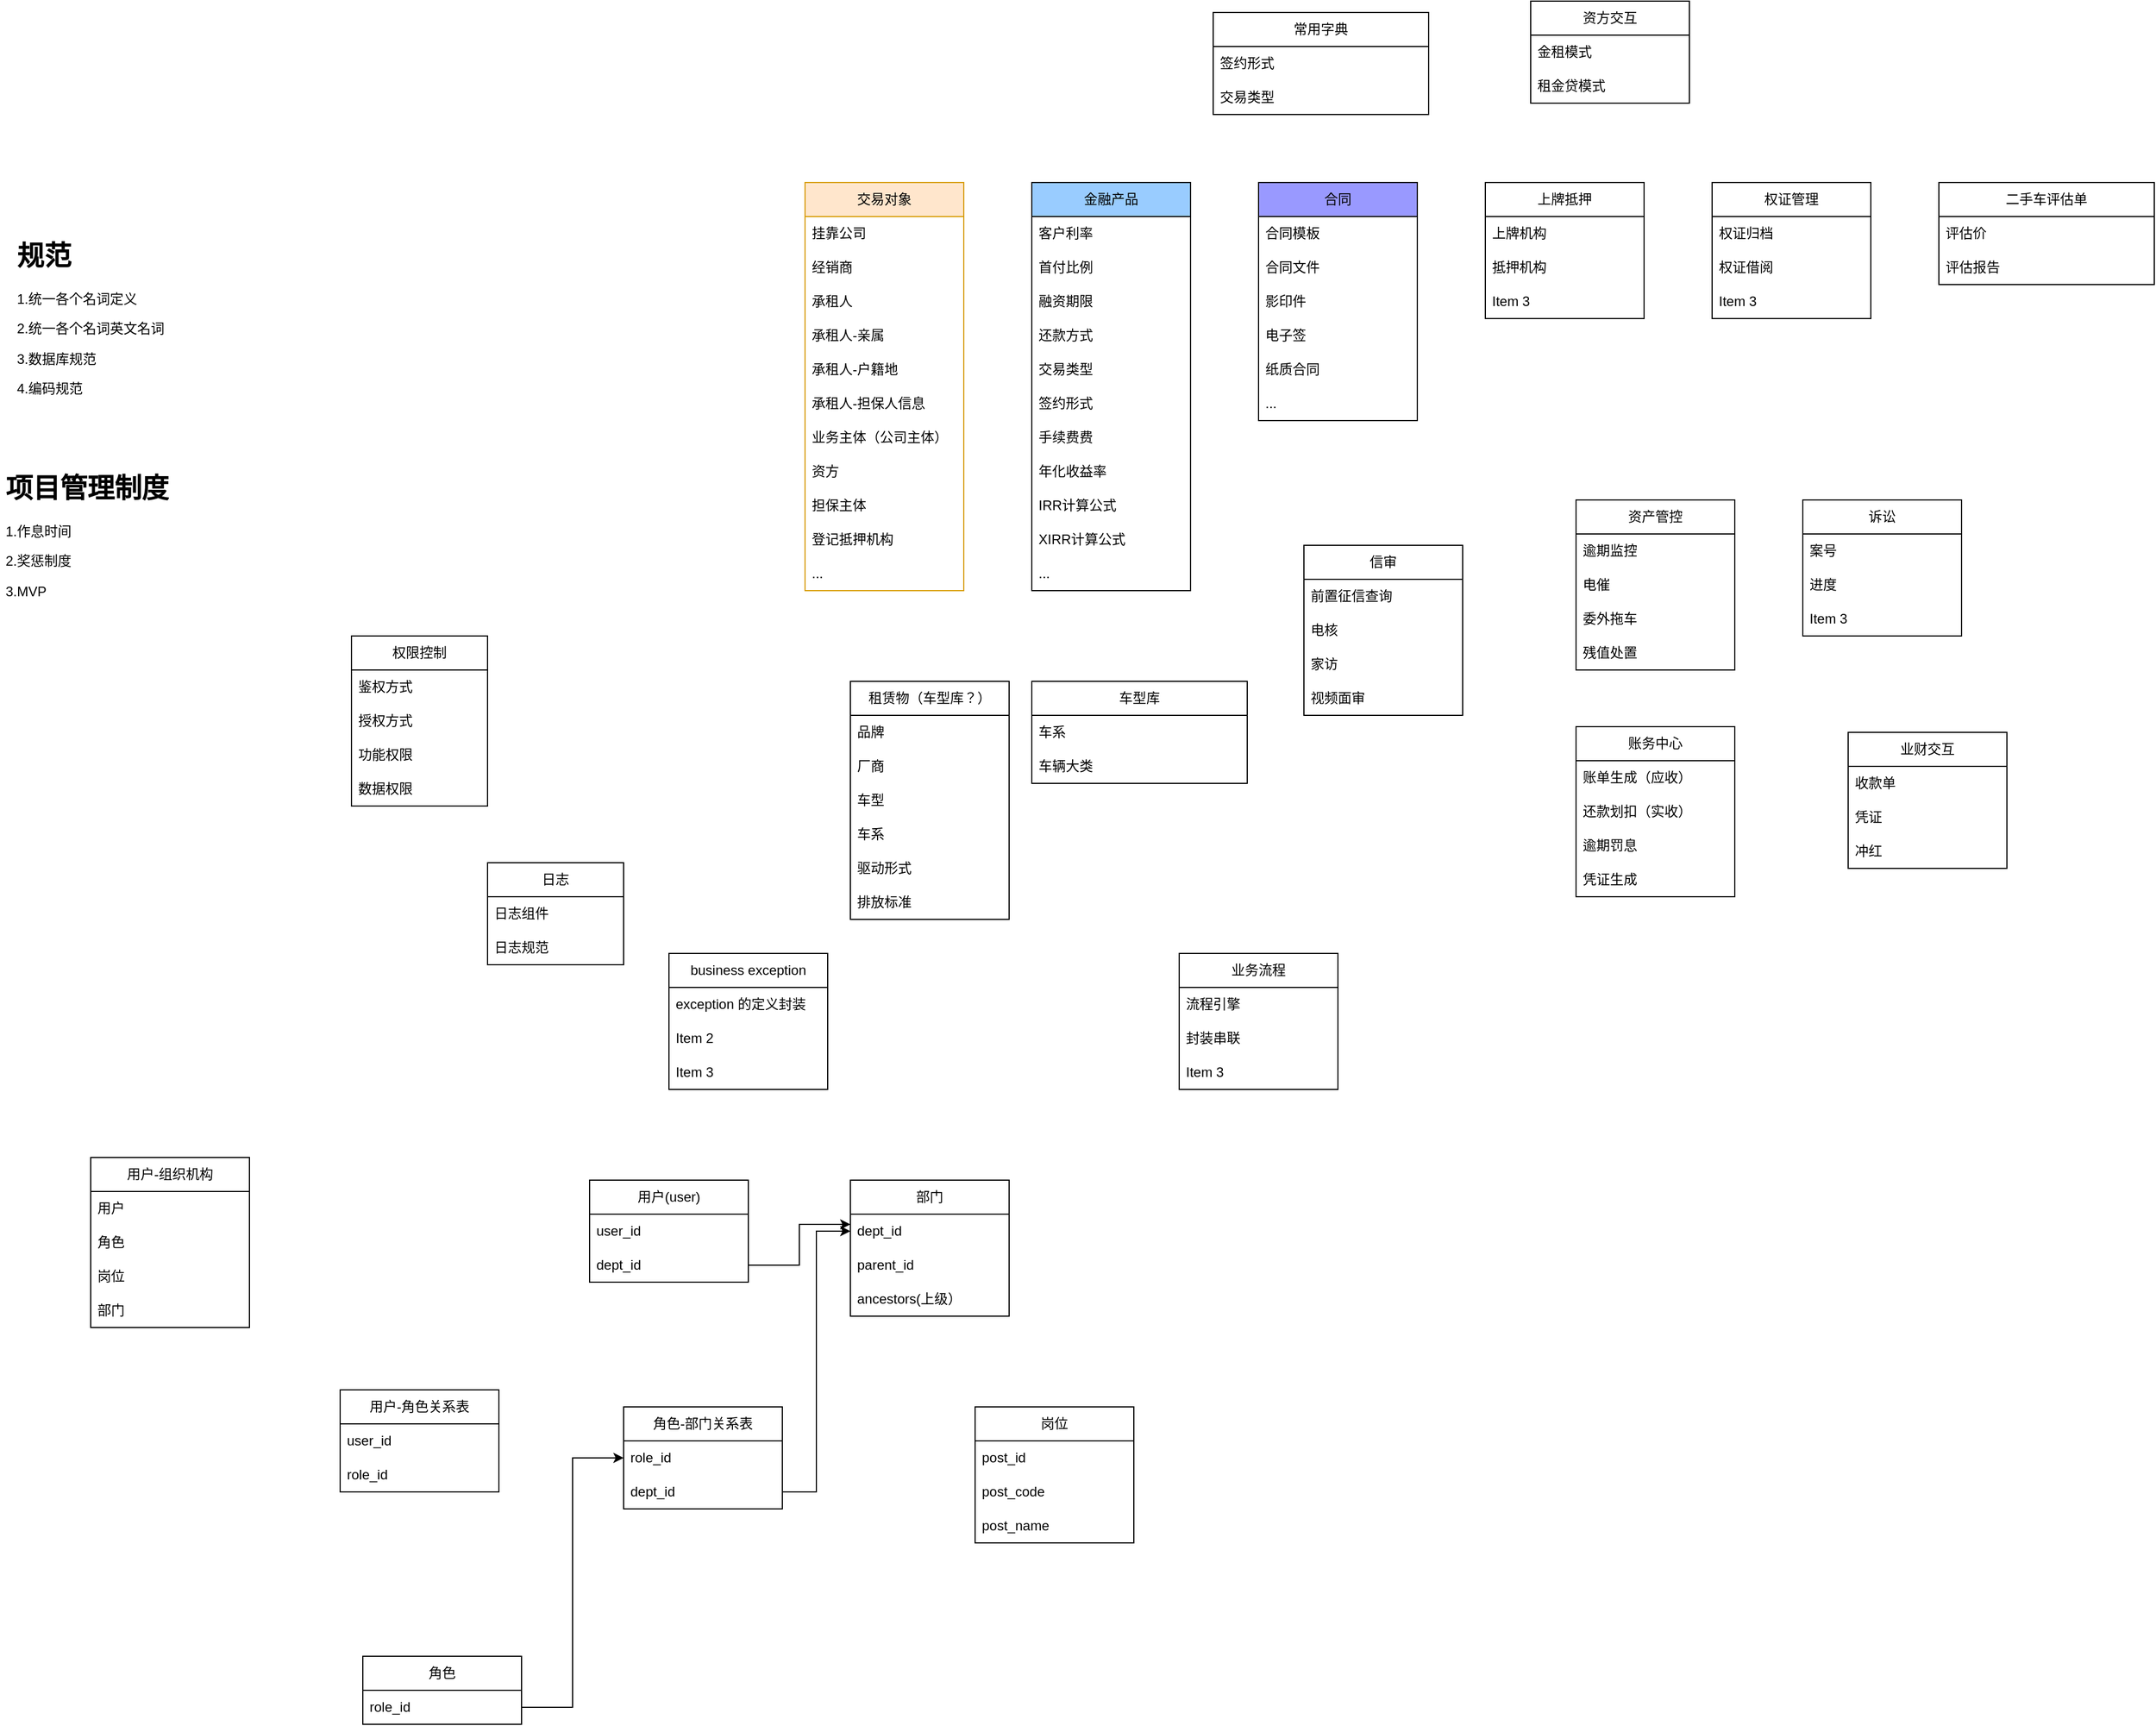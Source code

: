 <mxfile version="21.6.6" type="github">
  <diagram id="3228e29e-7158-1315-38df-8450db1d8a1d" name="Page-1">
    <mxGraphModel dx="2603" dy="1585" grid="1" gridSize="10" guides="1" tooltips="1" connect="1" arrows="1" fold="1" page="1" pageScale="1" pageWidth="1169" pageHeight="827" background="none" math="0" shadow="0">
      <root>
        <mxCell id="0" />
        <mxCell id="1" parent="0" />
        <mxCell id="rkT4ibaJvbluA6L1WyDa-21652" value="交易对象" style="swimlane;fontStyle=0;childLayout=stackLayout;horizontal=1;startSize=30;horizontalStack=0;resizeParent=1;resizeParentMax=0;resizeLast=0;collapsible=1;marginBottom=0;whiteSpace=wrap;html=1;fillColor=#ffe6cc;strokeColor=#d79b00;" parent="1" vertex="1">
          <mxGeometry x="-120" width="140" height="360" as="geometry">
            <mxRectangle x="80" y="80" width="90" height="30" as="alternateBounds" />
          </mxGeometry>
        </mxCell>
        <mxCell id="rkT4ibaJvbluA6L1WyDa-21653" value="挂靠公司" style="text;strokeColor=none;fillColor=none;align=left;verticalAlign=middle;spacingLeft=4;spacingRight=4;overflow=hidden;points=[[0,0.5],[1,0.5]];portConstraint=eastwest;rotatable=0;whiteSpace=wrap;html=1;" parent="rkT4ibaJvbluA6L1WyDa-21652" vertex="1">
          <mxGeometry y="30" width="140" height="30" as="geometry" />
        </mxCell>
        <mxCell id="rkT4ibaJvbluA6L1WyDa-21654" value="经销商" style="text;strokeColor=none;fillColor=none;align=left;verticalAlign=middle;spacingLeft=4;spacingRight=4;overflow=hidden;points=[[0,0.5],[1,0.5]];portConstraint=eastwest;rotatable=0;whiteSpace=wrap;html=1;" parent="rkT4ibaJvbluA6L1WyDa-21652" vertex="1">
          <mxGeometry y="60" width="140" height="30" as="geometry" />
        </mxCell>
        <mxCell id="rkT4ibaJvbluA6L1WyDa-21655" value="承租人" style="text;strokeColor=none;fillColor=none;align=left;verticalAlign=middle;spacingLeft=4;spacingRight=4;overflow=hidden;points=[[0,0.5],[1,0.5]];portConstraint=eastwest;rotatable=0;whiteSpace=wrap;html=1;" parent="rkT4ibaJvbluA6L1WyDa-21652" vertex="1">
          <mxGeometry y="90" width="140" height="30" as="geometry" />
        </mxCell>
        <mxCell id="9q65G7ytic46v4068rqf-20" value="承租人-亲属" style="text;strokeColor=none;fillColor=none;align=left;verticalAlign=middle;spacingLeft=4;spacingRight=4;overflow=hidden;points=[[0,0.5],[1,0.5]];portConstraint=eastwest;rotatable=0;whiteSpace=wrap;html=1;" parent="rkT4ibaJvbluA6L1WyDa-21652" vertex="1">
          <mxGeometry y="120" width="140" height="30" as="geometry" />
        </mxCell>
        <mxCell id="9q65G7ytic46v4068rqf-21" value="承租人-户籍地" style="text;strokeColor=none;fillColor=none;align=left;verticalAlign=middle;spacingLeft=4;spacingRight=4;overflow=hidden;points=[[0,0.5],[1,0.5]];portConstraint=eastwest;rotatable=0;whiteSpace=wrap;html=1;" parent="rkT4ibaJvbluA6L1WyDa-21652" vertex="1">
          <mxGeometry y="150" width="140" height="30" as="geometry" />
        </mxCell>
        <mxCell id="rkT4ibaJvbluA6L1WyDa-21657" value="承租人-担保人信息" style="text;strokeColor=none;fillColor=none;align=left;verticalAlign=middle;spacingLeft=4;spacingRight=4;overflow=hidden;points=[[0,0.5],[1,0.5]];portConstraint=eastwest;rotatable=0;whiteSpace=wrap;html=1;" parent="rkT4ibaJvbluA6L1WyDa-21652" vertex="1">
          <mxGeometry y="180" width="140" height="30" as="geometry" />
        </mxCell>
        <mxCell id="rkT4ibaJvbluA6L1WyDa-21675" value="业务主体（公司主体）" style="text;strokeColor=none;fillColor=none;align=left;verticalAlign=middle;spacingLeft=4;spacingRight=4;overflow=hidden;points=[[0,0.5],[1,0.5]];portConstraint=eastwest;rotatable=0;whiteSpace=wrap;html=1;" parent="rkT4ibaJvbluA6L1WyDa-21652" vertex="1">
          <mxGeometry y="210" width="140" height="30" as="geometry" />
        </mxCell>
        <mxCell id="rkT4ibaJvbluA6L1WyDa-21676" value="资方" style="text;strokeColor=none;fillColor=none;align=left;verticalAlign=middle;spacingLeft=4;spacingRight=4;overflow=hidden;points=[[0,0.5],[1,0.5]];portConstraint=eastwest;rotatable=0;whiteSpace=wrap;html=1;" parent="rkT4ibaJvbluA6L1WyDa-21652" vertex="1">
          <mxGeometry y="240" width="140" height="30" as="geometry" />
        </mxCell>
        <mxCell id="9q65G7ytic46v4068rqf-1" value="担保主体" style="text;strokeColor=none;fillColor=none;align=left;verticalAlign=middle;spacingLeft=4;spacingRight=4;overflow=hidden;points=[[0,0.5],[1,0.5]];portConstraint=eastwest;rotatable=0;whiteSpace=wrap;html=1;" parent="rkT4ibaJvbluA6L1WyDa-21652" vertex="1">
          <mxGeometry y="270" width="140" height="30" as="geometry" />
        </mxCell>
        <mxCell id="C4LimAP00YIfYsaQcj5k-19" value="登记抵押机构" style="text;strokeColor=none;fillColor=none;align=left;verticalAlign=middle;spacingLeft=4;spacingRight=4;overflow=hidden;points=[[0,0.5],[1,0.5]];portConstraint=eastwest;rotatable=0;whiteSpace=wrap;html=1;" parent="rkT4ibaJvbluA6L1WyDa-21652" vertex="1">
          <mxGeometry y="300" width="140" height="30" as="geometry" />
        </mxCell>
        <mxCell id="9q65G7ytic46v4068rqf-2" value="..." style="text;strokeColor=none;fillColor=none;align=left;verticalAlign=middle;spacingLeft=4;spacingRight=4;overflow=hidden;points=[[0,0.5],[1,0.5]];portConstraint=eastwest;rotatable=0;whiteSpace=wrap;html=1;" parent="rkT4ibaJvbluA6L1WyDa-21652" vertex="1">
          <mxGeometry y="330" width="140" height="30" as="geometry" />
        </mxCell>
        <mxCell id="rkT4ibaJvbluA6L1WyDa-21678" value="业务流程" style="swimlane;fontStyle=0;childLayout=stackLayout;horizontal=1;startSize=30;horizontalStack=0;resizeParent=1;resizeParentMax=0;resizeLast=0;collapsible=1;marginBottom=0;whiteSpace=wrap;html=1;" parent="1" vertex="1">
          <mxGeometry x="210" y="680" width="140" height="120" as="geometry" />
        </mxCell>
        <mxCell id="rkT4ibaJvbluA6L1WyDa-21679" value="流程引擎" style="text;strokeColor=none;fillColor=none;align=left;verticalAlign=middle;spacingLeft=4;spacingRight=4;overflow=hidden;points=[[0,0.5],[1,0.5]];portConstraint=eastwest;rotatable=0;whiteSpace=wrap;html=1;" parent="rkT4ibaJvbluA6L1WyDa-21678" vertex="1">
          <mxGeometry y="30" width="140" height="30" as="geometry" />
        </mxCell>
        <mxCell id="rkT4ibaJvbluA6L1WyDa-21680" value="封装串联" style="text;strokeColor=none;fillColor=none;align=left;verticalAlign=middle;spacingLeft=4;spacingRight=4;overflow=hidden;points=[[0,0.5],[1,0.5]];portConstraint=eastwest;rotatable=0;whiteSpace=wrap;html=1;" parent="rkT4ibaJvbluA6L1WyDa-21678" vertex="1">
          <mxGeometry y="60" width="140" height="30" as="geometry" />
        </mxCell>
        <mxCell id="rkT4ibaJvbluA6L1WyDa-21681" value="Item 3" style="text;strokeColor=none;fillColor=none;align=left;verticalAlign=middle;spacingLeft=4;spacingRight=4;overflow=hidden;points=[[0,0.5],[1,0.5]];portConstraint=eastwest;rotatable=0;whiteSpace=wrap;html=1;" parent="rkT4ibaJvbluA6L1WyDa-21678" vertex="1">
          <mxGeometry y="90" width="140" height="30" as="geometry" />
        </mxCell>
        <mxCell id="rkT4ibaJvbluA6L1WyDa-21682" value="账务中心" style="swimlane;fontStyle=0;childLayout=stackLayout;horizontal=1;startSize=30;horizontalStack=0;resizeParent=1;resizeParentMax=0;resizeLast=0;collapsible=1;marginBottom=0;whiteSpace=wrap;html=1;" parent="1" vertex="1">
          <mxGeometry x="560" y="480" width="140" height="150" as="geometry">
            <mxRectangle x="515" y="280" width="90" height="30" as="alternateBounds" />
          </mxGeometry>
        </mxCell>
        <mxCell id="rkT4ibaJvbluA6L1WyDa-21683" value="账单生成（应收）" style="text;strokeColor=none;fillColor=none;align=left;verticalAlign=middle;spacingLeft=4;spacingRight=4;overflow=hidden;points=[[0,0.5],[1,0.5]];portConstraint=eastwest;rotatable=0;whiteSpace=wrap;html=1;" parent="rkT4ibaJvbluA6L1WyDa-21682" vertex="1">
          <mxGeometry y="30" width="140" height="30" as="geometry" />
        </mxCell>
        <mxCell id="rkT4ibaJvbluA6L1WyDa-21684" value="还款划扣（实收）" style="text;strokeColor=none;fillColor=none;align=left;verticalAlign=middle;spacingLeft=4;spacingRight=4;overflow=hidden;points=[[0,0.5],[1,0.5]];portConstraint=eastwest;rotatable=0;whiteSpace=wrap;html=1;" parent="rkT4ibaJvbluA6L1WyDa-21682" vertex="1">
          <mxGeometry y="60" width="140" height="30" as="geometry" />
        </mxCell>
        <mxCell id="rkT4ibaJvbluA6L1WyDa-21685" value="逾期罚息" style="text;strokeColor=none;fillColor=none;align=left;verticalAlign=middle;spacingLeft=4;spacingRight=4;overflow=hidden;points=[[0,0.5],[1,0.5]];portConstraint=eastwest;rotatable=0;whiteSpace=wrap;html=1;" parent="rkT4ibaJvbluA6L1WyDa-21682" vertex="1">
          <mxGeometry y="90" width="140" height="30" as="geometry" />
        </mxCell>
        <mxCell id="rkT4ibaJvbluA6L1WyDa-21686" value="凭证生成" style="text;strokeColor=none;fillColor=none;align=left;verticalAlign=middle;spacingLeft=4;spacingRight=4;overflow=hidden;points=[[0,0.5],[1,0.5]];portConstraint=eastwest;rotatable=0;whiteSpace=wrap;html=1;" parent="rkT4ibaJvbluA6L1WyDa-21682" vertex="1">
          <mxGeometry y="120" width="140" height="30" as="geometry" />
        </mxCell>
        <mxCell id="rkT4ibaJvbluA6L1WyDa-21687" value="资产管控" style="swimlane;fontStyle=0;childLayout=stackLayout;horizontal=1;startSize=30;horizontalStack=0;resizeParent=1;resizeParentMax=0;resizeLast=0;collapsible=1;marginBottom=0;whiteSpace=wrap;html=1;" parent="1" vertex="1">
          <mxGeometry x="560" y="280" width="140" height="150" as="geometry" />
        </mxCell>
        <mxCell id="XZCAtSbBVg5t47LlT6O4-10" value="逾期监控" style="text;strokeColor=none;fillColor=none;align=left;verticalAlign=middle;spacingLeft=4;spacingRight=4;overflow=hidden;points=[[0,0.5],[1,0.5]];portConstraint=eastwest;rotatable=0;whiteSpace=wrap;html=1;" vertex="1" parent="rkT4ibaJvbluA6L1WyDa-21687">
          <mxGeometry y="30" width="140" height="30" as="geometry" />
        </mxCell>
        <mxCell id="rkT4ibaJvbluA6L1WyDa-21688" value="电催" style="text;strokeColor=none;fillColor=none;align=left;verticalAlign=middle;spacingLeft=4;spacingRight=4;overflow=hidden;points=[[0,0.5],[1,0.5]];portConstraint=eastwest;rotatable=0;whiteSpace=wrap;html=1;" parent="rkT4ibaJvbluA6L1WyDa-21687" vertex="1">
          <mxGeometry y="60" width="140" height="30" as="geometry" />
        </mxCell>
        <mxCell id="rkT4ibaJvbluA6L1WyDa-21689" value="委外拖车" style="text;strokeColor=none;fillColor=none;align=left;verticalAlign=middle;spacingLeft=4;spacingRight=4;overflow=hidden;points=[[0,0.5],[1,0.5]];portConstraint=eastwest;rotatable=0;whiteSpace=wrap;html=1;" parent="rkT4ibaJvbluA6L1WyDa-21687" vertex="1">
          <mxGeometry y="90" width="140" height="30" as="geometry" />
        </mxCell>
        <mxCell id="rkT4ibaJvbluA6L1WyDa-21690" value="残值处置" style="text;strokeColor=none;fillColor=none;align=left;verticalAlign=middle;spacingLeft=4;spacingRight=4;overflow=hidden;points=[[0,0.5],[1,0.5]];portConstraint=eastwest;rotatable=0;whiteSpace=wrap;html=1;" parent="rkT4ibaJvbluA6L1WyDa-21687" vertex="1">
          <mxGeometry y="120" width="140" height="30" as="geometry" />
        </mxCell>
        <mxCell id="rkT4ibaJvbluA6L1WyDa-21691" value="诉讼" style="swimlane;fontStyle=0;childLayout=stackLayout;horizontal=1;startSize=30;horizontalStack=0;resizeParent=1;resizeParentMax=0;resizeLast=0;collapsible=1;marginBottom=0;whiteSpace=wrap;html=1;" parent="1" vertex="1">
          <mxGeometry x="760" y="280" width="140" height="120" as="geometry" />
        </mxCell>
        <mxCell id="rkT4ibaJvbluA6L1WyDa-21692" value="案号" style="text;strokeColor=none;fillColor=none;align=left;verticalAlign=middle;spacingLeft=4;spacingRight=4;overflow=hidden;points=[[0,0.5],[1,0.5]];portConstraint=eastwest;rotatable=0;whiteSpace=wrap;html=1;" parent="rkT4ibaJvbluA6L1WyDa-21691" vertex="1">
          <mxGeometry y="30" width="140" height="30" as="geometry" />
        </mxCell>
        <mxCell id="rkT4ibaJvbluA6L1WyDa-21693" value="进度" style="text;strokeColor=none;fillColor=none;align=left;verticalAlign=middle;spacingLeft=4;spacingRight=4;overflow=hidden;points=[[0,0.5],[1,0.5]];portConstraint=eastwest;rotatable=0;whiteSpace=wrap;html=1;" parent="rkT4ibaJvbluA6L1WyDa-21691" vertex="1">
          <mxGeometry y="60" width="140" height="30" as="geometry" />
        </mxCell>
        <mxCell id="rkT4ibaJvbluA6L1WyDa-21694" value="Item 3" style="text;strokeColor=none;fillColor=none;align=left;verticalAlign=middle;spacingLeft=4;spacingRight=4;overflow=hidden;points=[[0,0.5],[1,0.5]];portConstraint=eastwest;rotatable=0;whiteSpace=wrap;html=1;" parent="rkT4ibaJvbluA6L1WyDa-21691" vertex="1">
          <mxGeometry y="90" width="140" height="30" as="geometry" />
        </mxCell>
        <mxCell id="9q65G7ytic46v4068rqf-3" value="常用字典" style="swimlane;fontStyle=0;childLayout=stackLayout;horizontal=1;startSize=30;horizontalStack=0;resizeParent=1;resizeParentMax=0;resizeLast=0;collapsible=1;marginBottom=0;whiteSpace=wrap;html=1;" parent="1" vertex="1">
          <mxGeometry x="240" y="-150" width="190" height="90" as="geometry">
            <mxRectangle x="515" y="280" width="90" height="30" as="alternateBounds" />
          </mxGeometry>
        </mxCell>
        <mxCell id="9q65G7ytic46v4068rqf-4" value="签约形式" style="text;strokeColor=none;fillColor=none;align=left;verticalAlign=middle;spacingLeft=4;spacingRight=4;overflow=hidden;points=[[0,0.5],[1,0.5]];portConstraint=eastwest;rotatable=0;whiteSpace=wrap;html=1;" parent="9q65G7ytic46v4068rqf-3" vertex="1">
          <mxGeometry y="30" width="190" height="30" as="geometry" />
        </mxCell>
        <mxCell id="9q65G7ytic46v4068rqf-10" value="交易类型" style="text;strokeColor=none;fillColor=none;align=left;verticalAlign=middle;spacingLeft=4;spacingRight=4;overflow=hidden;points=[[0,0.5],[1,0.5]];portConstraint=eastwest;rotatable=0;whiteSpace=wrap;html=1;" parent="9q65G7ytic46v4068rqf-3" vertex="1">
          <mxGeometry y="60" width="190" height="30" as="geometry" />
        </mxCell>
        <mxCell id="9q65G7ytic46v4068rqf-11" value="二手车评估单" style="swimlane;fontStyle=0;childLayout=stackLayout;horizontal=1;startSize=30;horizontalStack=0;resizeParent=1;resizeParentMax=0;resizeLast=0;collapsible=1;marginBottom=0;whiteSpace=wrap;html=1;" parent="1" vertex="1">
          <mxGeometry x="880" width="190" height="90" as="geometry">
            <mxRectangle x="515" y="280" width="90" height="30" as="alternateBounds" />
          </mxGeometry>
        </mxCell>
        <mxCell id="9q65G7ytic46v4068rqf-12" value="评估价" style="text;strokeColor=none;fillColor=none;align=left;verticalAlign=middle;spacingLeft=4;spacingRight=4;overflow=hidden;points=[[0,0.5],[1,0.5]];portConstraint=eastwest;rotatable=0;whiteSpace=wrap;html=1;" parent="9q65G7ytic46v4068rqf-11" vertex="1">
          <mxGeometry y="30" width="190" height="30" as="geometry" />
        </mxCell>
        <mxCell id="9q65G7ytic46v4068rqf-19" value="评估报告" style="text;strokeColor=none;fillColor=none;align=left;verticalAlign=middle;spacingLeft=4;spacingRight=4;overflow=hidden;points=[[0,0.5],[1,0.5]];portConstraint=eastwest;rotatable=0;whiteSpace=wrap;html=1;" parent="9q65G7ytic46v4068rqf-11" vertex="1">
          <mxGeometry y="60" width="190" height="30" as="geometry" />
        </mxCell>
        <mxCell id="9q65G7ytic46v4068rqf-14" value="车型库" style="swimlane;fontStyle=0;childLayout=stackLayout;horizontal=1;startSize=30;horizontalStack=0;resizeParent=1;resizeParentMax=0;resizeLast=0;collapsible=1;marginBottom=0;whiteSpace=wrap;html=1;" parent="1" vertex="1">
          <mxGeometry x="80" y="440" width="190" height="90" as="geometry">
            <mxRectangle x="515" y="280" width="90" height="30" as="alternateBounds" />
          </mxGeometry>
        </mxCell>
        <mxCell id="9q65G7ytic46v4068rqf-15" value="车系" style="text;strokeColor=none;fillColor=none;align=left;verticalAlign=middle;spacingLeft=4;spacingRight=4;overflow=hidden;points=[[0,0.5],[1,0.5]];portConstraint=eastwest;rotatable=0;whiteSpace=wrap;html=1;" parent="9q65G7ytic46v4068rqf-14" vertex="1">
          <mxGeometry y="30" width="190" height="30" as="geometry" />
        </mxCell>
        <mxCell id="9q65G7ytic46v4068rqf-16" value="车辆大类" style="text;strokeColor=none;fillColor=none;align=left;verticalAlign=middle;spacingLeft=4;spacingRight=4;overflow=hidden;points=[[0,0.5],[1,0.5]];portConstraint=eastwest;rotatable=0;whiteSpace=wrap;html=1;" parent="9q65G7ytic46v4068rqf-14" vertex="1">
          <mxGeometry y="60" width="190" height="30" as="geometry" />
        </mxCell>
        <mxCell id="9q65G7ytic46v4068rqf-33" value="&lt;h1&gt;规范&lt;/h1&gt;&lt;p&gt;1.统一各个名词定义&lt;/p&gt;&lt;p&gt;2.统一各个名词英文名词&lt;/p&gt;&lt;p&gt;3.数据库规范&lt;/p&gt;&lt;p&gt;4.编码规范&lt;/p&gt;" style="text;html=1;strokeColor=none;fillColor=none;spacing=5;spacingTop=-20;whiteSpace=wrap;overflow=hidden;rounded=0;" parent="1" vertex="1">
          <mxGeometry x="-820" y="45" width="180" height="175" as="geometry" />
        </mxCell>
        <mxCell id="C4LimAP00YIfYsaQcj5k-14" value="用户-组织机构" style="swimlane;fontStyle=0;childLayout=stackLayout;horizontal=1;startSize=30;horizontalStack=0;resizeParent=1;resizeParentMax=0;resizeLast=0;collapsible=1;marginBottom=0;whiteSpace=wrap;html=1;" parent="1" vertex="1">
          <mxGeometry x="-750" y="860" width="140" height="150" as="geometry" />
        </mxCell>
        <mxCell id="C4LimAP00YIfYsaQcj5k-17" value="用户" style="text;strokeColor=none;fillColor=none;align=left;verticalAlign=middle;spacingLeft=4;spacingRight=4;overflow=hidden;points=[[0,0.5],[1,0.5]];portConstraint=eastwest;rotatable=0;whiteSpace=wrap;html=1;" parent="C4LimAP00YIfYsaQcj5k-14" vertex="1">
          <mxGeometry y="30" width="140" height="30" as="geometry" />
        </mxCell>
        <mxCell id="C4LimAP00YIfYsaQcj5k-18" value="角色" style="text;strokeColor=none;fillColor=none;align=left;verticalAlign=middle;spacingLeft=4;spacingRight=4;overflow=hidden;points=[[0,0.5],[1,0.5]];portConstraint=eastwest;rotatable=0;whiteSpace=wrap;html=1;" parent="C4LimAP00YIfYsaQcj5k-14" vertex="1">
          <mxGeometry y="60" width="140" height="30" as="geometry" />
        </mxCell>
        <mxCell id="C4LimAP00YIfYsaQcj5k-24" value="岗位" style="text;strokeColor=none;fillColor=none;align=left;verticalAlign=middle;spacingLeft=4;spacingRight=4;overflow=hidden;points=[[0,0.5],[1,0.5]];portConstraint=eastwest;rotatable=0;whiteSpace=wrap;html=1;" parent="C4LimAP00YIfYsaQcj5k-14" vertex="1">
          <mxGeometry y="90" width="140" height="30" as="geometry" />
        </mxCell>
        <mxCell id="C4LimAP00YIfYsaQcj5k-25" value="部门" style="text;strokeColor=none;fillColor=none;align=left;verticalAlign=middle;spacingLeft=4;spacingRight=4;overflow=hidden;points=[[0,0.5],[1,0.5]];portConstraint=eastwest;rotatable=0;whiteSpace=wrap;html=1;" parent="C4LimAP00YIfYsaQcj5k-14" vertex="1">
          <mxGeometry y="120" width="140" height="30" as="geometry" />
        </mxCell>
        <mxCell id="C4LimAP00YIfYsaQcj5k-20" value="权限控制" style="swimlane;fontStyle=0;childLayout=stackLayout;horizontal=1;startSize=30;horizontalStack=0;resizeParent=1;resizeParentMax=0;resizeLast=0;collapsible=1;marginBottom=0;whiteSpace=wrap;html=1;" parent="1" vertex="1">
          <mxGeometry x="-520" y="400" width="120" height="150" as="geometry" />
        </mxCell>
        <mxCell id="C4LimAP00YIfYsaQcj5k-21" value="鉴权方式" style="text;strokeColor=none;fillColor=none;align=left;verticalAlign=middle;spacingLeft=4;spacingRight=4;overflow=hidden;points=[[0,0.5],[1,0.5]];portConstraint=eastwest;rotatable=0;whiteSpace=wrap;html=1;" parent="C4LimAP00YIfYsaQcj5k-20" vertex="1">
          <mxGeometry y="30" width="120" height="30" as="geometry" />
        </mxCell>
        <mxCell id="XXyPecWVQ1rk7x-wfQE0-32" value="授权方式" style="text;strokeColor=none;fillColor=none;align=left;verticalAlign=middle;spacingLeft=4;spacingRight=4;overflow=hidden;points=[[0,0.5],[1,0.5]];portConstraint=eastwest;rotatable=0;whiteSpace=wrap;html=1;" parent="C4LimAP00YIfYsaQcj5k-20" vertex="1">
          <mxGeometry y="60" width="120" height="30" as="geometry" />
        </mxCell>
        <mxCell id="XXyPecWVQ1rk7x-wfQE0-31" value="功能权限" style="text;strokeColor=none;fillColor=none;align=left;verticalAlign=middle;spacingLeft=4;spacingRight=4;overflow=hidden;points=[[0,0.5],[1,0.5]];portConstraint=eastwest;rotatable=0;whiteSpace=wrap;html=1;" parent="C4LimAP00YIfYsaQcj5k-20" vertex="1">
          <mxGeometry y="90" width="120" height="30" as="geometry" />
        </mxCell>
        <mxCell id="C4LimAP00YIfYsaQcj5k-22" value="数据权限" style="text;strokeColor=none;fillColor=none;align=left;verticalAlign=middle;spacingLeft=4;spacingRight=4;overflow=hidden;points=[[0,0.5],[1,0.5]];portConstraint=eastwest;rotatable=0;whiteSpace=wrap;html=1;" parent="C4LimAP00YIfYsaQcj5k-20" vertex="1">
          <mxGeometry y="120" width="120" height="30" as="geometry" />
        </mxCell>
        <mxCell id="C4LimAP00YIfYsaQcj5k-26" value="租赁物（车型库？）" style="swimlane;fontStyle=0;childLayout=stackLayout;horizontal=1;startSize=30;horizontalStack=0;resizeParent=1;resizeParentMax=0;resizeLast=0;collapsible=1;marginBottom=0;whiteSpace=wrap;html=1;" parent="1" vertex="1">
          <mxGeometry x="-80" y="440" width="140" height="210" as="geometry" />
        </mxCell>
        <mxCell id="C4LimAP00YIfYsaQcj5k-27" value="品牌" style="text;strokeColor=none;fillColor=none;align=left;verticalAlign=middle;spacingLeft=4;spacingRight=4;overflow=hidden;points=[[0,0.5],[1,0.5]];portConstraint=eastwest;rotatable=0;whiteSpace=wrap;html=1;" parent="C4LimAP00YIfYsaQcj5k-26" vertex="1">
          <mxGeometry y="30" width="140" height="30" as="geometry" />
        </mxCell>
        <mxCell id="C4LimAP00YIfYsaQcj5k-28" value="厂商" style="text;strokeColor=none;fillColor=none;align=left;verticalAlign=middle;spacingLeft=4;spacingRight=4;overflow=hidden;points=[[0,0.5],[1,0.5]];portConstraint=eastwest;rotatable=0;whiteSpace=wrap;html=1;" parent="C4LimAP00YIfYsaQcj5k-26" vertex="1">
          <mxGeometry y="60" width="140" height="30" as="geometry" />
        </mxCell>
        <mxCell id="C4LimAP00YIfYsaQcj5k-30" value="车型" style="text;strokeColor=none;fillColor=none;align=left;verticalAlign=middle;spacingLeft=4;spacingRight=4;overflow=hidden;points=[[0,0.5],[1,0.5]];portConstraint=eastwest;rotatable=0;whiteSpace=wrap;html=1;" parent="C4LimAP00YIfYsaQcj5k-26" vertex="1">
          <mxGeometry y="90" width="140" height="30" as="geometry" />
        </mxCell>
        <mxCell id="C4LimAP00YIfYsaQcj5k-31" value="车系" style="text;strokeColor=none;fillColor=none;align=left;verticalAlign=middle;spacingLeft=4;spacingRight=4;overflow=hidden;points=[[0,0.5],[1,0.5]];portConstraint=eastwest;rotatable=0;whiteSpace=wrap;html=1;" parent="C4LimAP00YIfYsaQcj5k-26" vertex="1">
          <mxGeometry y="120" width="140" height="30" as="geometry" />
        </mxCell>
        <mxCell id="C4LimAP00YIfYsaQcj5k-32" value="驱动形式" style="text;strokeColor=none;fillColor=none;align=left;verticalAlign=middle;spacingLeft=4;spacingRight=4;overflow=hidden;points=[[0,0.5],[1,0.5]];portConstraint=eastwest;rotatable=0;whiteSpace=wrap;html=1;" parent="C4LimAP00YIfYsaQcj5k-26" vertex="1">
          <mxGeometry y="150" width="140" height="30" as="geometry" />
        </mxCell>
        <mxCell id="C4LimAP00YIfYsaQcj5k-29" value="排放标准" style="text;strokeColor=none;fillColor=none;align=left;verticalAlign=middle;spacingLeft=4;spacingRight=4;overflow=hidden;points=[[0,0.5],[1,0.5]];portConstraint=eastwest;rotatable=0;whiteSpace=wrap;html=1;" parent="C4LimAP00YIfYsaQcj5k-26" vertex="1">
          <mxGeometry y="180" width="140" height="30" as="geometry" />
        </mxCell>
        <mxCell id="XXyPecWVQ1rk7x-wfQE0-1" value="金融产品" style="swimlane;fontStyle=0;childLayout=stackLayout;horizontal=1;startSize=30;horizontalStack=0;resizeParent=1;resizeParentMax=0;resizeLast=0;collapsible=1;marginBottom=0;whiteSpace=wrap;html=1;fillColor=#99CCFF;" parent="1" vertex="1">
          <mxGeometry x="80" width="140" height="360" as="geometry" />
        </mxCell>
        <mxCell id="9q65G7ytic46v4068rqf-26" value="客户利率" style="text;strokeColor=none;fillColor=none;align=left;verticalAlign=middle;spacingLeft=4;spacingRight=4;overflow=hidden;points=[[0,0.5],[1,0.5]];portConstraint=eastwest;rotatable=0;whiteSpace=wrap;html=1;" parent="XXyPecWVQ1rk7x-wfQE0-1" vertex="1">
          <mxGeometry y="30" width="140" height="30" as="geometry" />
        </mxCell>
        <mxCell id="9q65G7ytic46v4068rqf-28" value="首付比例" style="text;strokeColor=none;fillColor=none;align=left;verticalAlign=middle;spacingLeft=4;spacingRight=4;overflow=hidden;points=[[0,0.5],[1,0.5]];portConstraint=eastwest;rotatable=0;whiteSpace=wrap;html=1;" parent="XXyPecWVQ1rk7x-wfQE0-1" vertex="1">
          <mxGeometry y="60" width="140" height="30" as="geometry" />
        </mxCell>
        <mxCell id="9q65G7ytic46v4068rqf-27" value="融资期限" style="text;strokeColor=none;fillColor=none;align=left;verticalAlign=middle;spacingLeft=4;spacingRight=4;overflow=hidden;points=[[0,0.5],[1,0.5]];portConstraint=eastwest;rotatable=0;whiteSpace=wrap;html=1;" parent="XXyPecWVQ1rk7x-wfQE0-1" vertex="1">
          <mxGeometry y="90" width="140" height="30" as="geometry" />
        </mxCell>
        <mxCell id="9q65G7ytic46v4068rqf-25" value="还款方式" style="text;strokeColor=none;fillColor=none;align=left;verticalAlign=middle;spacingLeft=4;spacingRight=4;overflow=hidden;points=[[0,0.5],[1,0.5]];portConstraint=eastwest;rotatable=0;whiteSpace=wrap;html=1;" parent="XXyPecWVQ1rk7x-wfQE0-1" vertex="1">
          <mxGeometry y="120" width="140" height="30" as="geometry" />
        </mxCell>
        <mxCell id="9q65G7ytic46v4068rqf-24" value="交易类型" style="text;strokeColor=none;fillColor=none;align=left;verticalAlign=middle;spacingLeft=4;spacingRight=4;overflow=hidden;points=[[0,0.5],[1,0.5]];portConstraint=eastwest;rotatable=0;whiteSpace=wrap;html=1;" parent="XXyPecWVQ1rk7x-wfQE0-1" vertex="1">
          <mxGeometry y="150" width="140" height="30" as="geometry" />
        </mxCell>
        <mxCell id="9q65G7ytic46v4068rqf-23" value="签约形式" style="text;strokeColor=none;fillColor=none;align=left;verticalAlign=middle;spacingLeft=4;spacingRight=4;overflow=hidden;points=[[0,0.5],[1,0.5]];portConstraint=eastwest;rotatable=0;whiteSpace=wrap;html=1;" parent="XXyPecWVQ1rk7x-wfQE0-1" vertex="1">
          <mxGeometry y="180" width="140" height="30" as="geometry" />
        </mxCell>
        <mxCell id="9q65G7ytic46v4068rqf-29" value="手续费费" style="text;strokeColor=none;fillColor=none;align=left;verticalAlign=middle;spacingLeft=4;spacingRight=4;overflow=hidden;points=[[0,0.5],[1,0.5]];portConstraint=eastwest;rotatable=0;whiteSpace=wrap;html=1;" parent="XXyPecWVQ1rk7x-wfQE0-1" vertex="1">
          <mxGeometry y="210" width="140" height="30" as="geometry" />
        </mxCell>
        <mxCell id="XXyPecWVQ1rk7x-wfQE0-6" value="年化收益率" style="text;strokeColor=none;fillColor=none;align=left;verticalAlign=middle;spacingLeft=4;spacingRight=4;overflow=hidden;points=[[0,0.5],[1,0.5]];portConstraint=eastwest;rotatable=0;whiteSpace=wrap;html=1;" parent="XXyPecWVQ1rk7x-wfQE0-1" vertex="1">
          <mxGeometry y="240" width="140" height="30" as="geometry" />
        </mxCell>
        <mxCell id="XXyPecWVQ1rk7x-wfQE0-3" value="IRR计算公式" style="text;strokeColor=none;fillColor=none;align=left;verticalAlign=middle;spacingLeft=4;spacingRight=4;overflow=hidden;points=[[0,0.5],[1,0.5]];portConstraint=eastwest;rotatable=0;whiteSpace=wrap;html=1;" parent="XXyPecWVQ1rk7x-wfQE0-1" vertex="1">
          <mxGeometry y="270" width="140" height="30" as="geometry" />
        </mxCell>
        <mxCell id="XXyPecWVQ1rk7x-wfQE0-4" value="XIRR计算公式" style="text;strokeColor=none;fillColor=none;align=left;verticalAlign=middle;spacingLeft=4;spacingRight=4;overflow=hidden;points=[[0,0.5],[1,0.5]];portConstraint=eastwest;rotatable=0;whiteSpace=wrap;html=1;" parent="XXyPecWVQ1rk7x-wfQE0-1" vertex="1">
          <mxGeometry y="300" width="140" height="30" as="geometry" />
        </mxCell>
        <mxCell id="XXyPecWVQ1rk7x-wfQE0-11" value="..." style="text;strokeColor=none;fillColor=none;align=left;verticalAlign=middle;spacingLeft=4;spacingRight=4;overflow=hidden;points=[[0,0.5],[1,0.5]];portConstraint=eastwest;rotatable=0;whiteSpace=wrap;html=1;" parent="XXyPecWVQ1rk7x-wfQE0-1" vertex="1">
          <mxGeometry y="330" width="140" height="30" as="geometry" />
        </mxCell>
        <mxCell id="XXyPecWVQ1rk7x-wfQE0-7" value="合同" style="swimlane;fontStyle=0;childLayout=stackLayout;horizontal=1;startSize=30;horizontalStack=0;resizeParent=1;resizeParentMax=0;resizeLast=0;collapsible=1;marginBottom=0;whiteSpace=wrap;html=1;fillColor=#9999FF;" parent="1" vertex="1">
          <mxGeometry x="280" width="140" height="210" as="geometry" />
        </mxCell>
        <mxCell id="XXyPecWVQ1rk7x-wfQE0-8" value="合同模板" style="text;strokeColor=none;fillColor=none;align=left;verticalAlign=middle;spacingLeft=4;spacingRight=4;overflow=hidden;points=[[0,0.5],[1,0.5]];portConstraint=eastwest;rotatable=0;whiteSpace=wrap;html=1;" parent="XXyPecWVQ1rk7x-wfQE0-7" vertex="1">
          <mxGeometry y="30" width="140" height="30" as="geometry" />
        </mxCell>
        <mxCell id="XXyPecWVQ1rk7x-wfQE0-9" value="合同文件" style="text;strokeColor=none;fillColor=none;align=left;verticalAlign=middle;spacingLeft=4;spacingRight=4;overflow=hidden;points=[[0,0.5],[1,0.5]];portConstraint=eastwest;rotatable=0;whiteSpace=wrap;html=1;" parent="XXyPecWVQ1rk7x-wfQE0-7" vertex="1">
          <mxGeometry y="60" width="140" height="30" as="geometry" />
        </mxCell>
        <mxCell id="XXyPecWVQ1rk7x-wfQE0-10" value="影印件" style="text;strokeColor=none;fillColor=none;align=left;verticalAlign=middle;spacingLeft=4;spacingRight=4;overflow=hidden;points=[[0,0.5],[1,0.5]];portConstraint=eastwest;rotatable=0;whiteSpace=wrap;html=1;" parent="XXyPecWVQ1rk7x-wfQE0-7" vertex="1">
          <mxGeometry y="90" width="140" height="30" as="geometry" />
        </mxCell>
        <mxCell id="XXyPecWVQ1rk7x-wfQE0-12" value="电子签" style="text;strokeColor=none;fillColor=none;align=left;verticalAlign=middle;spacingLeft=4;spacingRight=4;overflow=hidden;points=[[0,0.5],[1,0.5]];portConstraint=eastwest;rotatable=0;whiteSpace=wrap;html=1;" parent="XXyPecWVQ1rk7x-wfQE0-7" vertex="1">
          <mxGeometry y="120" width="140" height="30" as="geometry" />
        </mxCell>
        <mxCell id="XXyPecWVQ1rk7x-wfQE0-22" value="纸质合同" style="text;strokeColor=none;fillColor=none;align=left;verticalAlign=middle;spacingLeft=4;spacingRight=4;overflow=hidden;points=[[0,0.5],[1,0.5]];portConstraint=eastwest;rotatable=0;whiteSpace=wrap;html=1;" parent="XXyPecWVQ1rk7x-wfQE0-7" vertex="1">
          <mxGeometry y="150" width="140" height="30" as="geometry" />
        </mxCell>
        <mxCell id="XXyPecWVQ1rk7x-wfQE0-21" value="..." style="text;strokeColor=none;fillColor=none;align=left;verticalAlign=middle;spacingLeft=4;spacingRight=4;overflow=hidden;points=[[0,0.5],[1,0.5]];portConstraint=eastwest;rotatable=0;whiteSpace=wrap;html=1;" parent="XXyPecWVQ1rk7x-wfQE0-7" vertex="1">
          <mxGeometry y="180" width="140" height="30" as="geometry" />
        </mxCell>
        <mxCell id="XXyPecWVQ1rk7x-wfQE0-13" value="信审" style="swimlane;fontStyle=0;childLayout=stackLayout;horizontal=1;startSize=30;horizontalStack=0;resizeParent=1;resizeParentMax=0;resizeLast=0;collapsible=1;marginBottom=0;whiteSpace=wrap;html=1;" parent="1" vertex="1">
          <mxGeometry x="320" y="320" width="140" height="150" as="geometry" />
        </mxCell>
        <mxCell id="XXyPecWVQ1rk7x-wfQE0-14" value="前置征信查询" style="text;strokeColor=none;fillColor=none;align=left;verticalAlign=middle;spacingLeft=4;spacingRight=4;overflow=hidden;points=[[0,0.5],[1,0.5]];portConstraint=eastwest;rotatable=0;whiteSpace=wrap;html=1;" parent="XXyPecWVQ1rk7x-wfQE0-13" vertex="1">
          <mxGeometry y="30" width="140" height="30" as="geometry" />
        </mxCell>
        <mxCell id="XXyPecWVQ1rk7x-wfQE0-17" value="电核" style="text;strokeColor=none;fillColor=none;align=left;verticalAlign=middle;spacingLeft=4;spacingRight=4;overflow=hidden;points=[[0,0.5],[1,0.5]];portConstraint=eastwest;rotatable=0;whiteSpace=wrap;html=1;" parent="XXyPecWVQ1rk7x-wfQE0-13" vertex="1">
          <mxGeometry y="60" width="140" height="30" as="geometry" />
        </mxCell>
        <mxCell id="XXyPecWVQ1rk7x-wfQE0-15" value="家访" style="text;strokeColor=none;fillColor=none;align=left;verticalAlign=middle;spacingLeft=4;spacingRight=4;overflow=hidden;points=[[0,0.5],[1,0.5]];portConstraint=eastwest;rotatable=0;whiteSpace=wrap;html=1;" parent="XXyPecWVQ1rk7x-wfQE0-13" vertex="1">
          <mxGeometry y="90" width="140" height="30" as="geometry" />
        </mxCell>
        <mxCell id="XXyPecWVQ1rk7x-wfQE0-16" value="视频面审" style="text;strokeColor=none;fillColor=none;align=left;verticalAlign=middle;spacingLeft=4;spacingRight=4;overflow=hidden;points=[[0,0.5],[1,0.5]];portConstraint=eastwest;rotatable=0;whiteSpace=wrap;html=1;" parent="XXyPecWVQ1rk7x-wfQE0-13" vertex="1">
          <mxGeometry y="120" width="140" height="30" as="geometry" />
        </mxCell>
        <mxCell id="XXyPecWVQ1rk7x-wfQE0-23" value="权证管理" style="swimlane;fontStyle=0;childLayout=stackLayout;horizontal=1;startSize=30;horizontalStack=0;resizeParent=1;resizeParentMax=0;resizeLast=0;collapsible=1;marginBottom=0;whiteSpace=wrap;html=1;" parent="1" vertex="1">
          <mxGeometry x="680" width="140" height="120" as="geometry" />
        </mxCell>
        <mxCell id="XXyPecWVQ1rk7x-wfQE0-24" value="权证归档" style="text;strokeColor=none;fillColor=none;align=left;verticalAlign=middle;spacingLeft=4;spacingRight=4;overflow=hidden;points=[[0,0.5],[1,0.5]];portConstraint=eastwest;rotatable=0;whiteSpace=wrap;html=1;" parent="XXyPecWVQ1rk7x-wfQE0-23" vertex="1">
          <mxGeometry y="30" width="140" height="30" as="geometry" />
        </mxCell>
        <mxCell id="XXyPecWVQ1rk7x-wfQE0-25" value="权证借阅" style="text;strokeColor=none;fillColor=none;align=left;verticalAlign=middle;spacingLeft=4;spacingRight=4;overflow=hidden;points=[[0,0.5],[1,0.5]];portConstraint=eastwest;rotatable=0;whiteSpace=wrap;html=1;" parent="XXyPecWVQ1rk7x-wfQE0-23" vertex="1">
          <mxGeometry y="60" width="140" height="30" as="geometry" />
        </mxCell>
        <mxCell id="XXyPecWVQ1rk7x-wfQE0-26" value="Item 3" style="text;strokeColor=none;fillColor=none;align=left;verticalAlign=middle;spacingLeft=4;spacingRight=4;overflow=hidden;points=[[0,0.5],[1,0.5]];portConstraint=eastwest;rotatable=0;whiteSpace=wrap;html=1;" parent="XXyPecWVQ1rk7x-wfQE0-23" vertex="1">
          <mxGeometry y="90" width="140" height="30" as="geometry" />
        </mxCell>
        <mxCell id="XXyPecWVQ1rk7x-wfQE0-27" value="上牌抵押" style="swimlane;fontStyle=0;childLayout=stackLayout;horizontal=1;startSize=30;horizontalStack=0;resizeParent=1;resizeParentMax=0;resizeLast=0;collapsible=1;marginBottom=0;whiteSpace=wrap;html=1;" parent="1" vertex="1">
          <mxGeometry x="480" width="140" height="120" as="geometry" />
        </mxCell>
        <mxCell id="XXyPecWVQ1rk7x-wfQE0-28" value="上牌机构" style="text;strokeColor=none;fillColor=none;align=left;verticalAlign=middle;spacingLeft=4;spacingRight=4;overflow=hidden;points=[[0,0.5],[1,0.5]];portConstraint=eastwest;rotatable=0;whiteSpace=wrap;html=1;" parent="XXyPecWVQ1rk7x-wfQE0-27" vertex="1">
          <mxGeometry y="30" width="140" height="30" as="geometry" />
        </mxCell>
        <mxCell id="XXyPecWVQ1rk7x-wfQE0-29" value="抵押机构" style="text;strokeColor=none;fillColor=none;align=left;verticalAlign=middle;spacingLeft=4;spacingRight=4;overflow=hidden;points=[[0,0.5],[1,0.5]];portConstraint=eastwest;rotatable=0;whiteSpace=wrap;html=1;" parent="XXyPecWVQ1rk7x-wfQE0-27" vertex="1">
          <mxGeometry y="60" width="140" height="30" as="geometry" />
        </mxCell>
        <mxCell id="XXyPecWVQ1rk7x-wfQE0-30" value="Item 3" style="text;strokeColor=none;fillColor=none;align=left;verticalAlign=middle;spacingLeft=4;spacingRight=4;overflow=hidden;points=[[0,0.5],[1,0.5]];portConstraint=eastwest;rotatable=0;whiteSpace=wrap;html=1;" parent="XXyPecWVQ1rk7x-wfQE0-27" vertex="1">
          <mxGeometry y="90" width="140" height="30" as="geometry" />
        </mxCell>
        <mxCell id="XXyPecWVQ1rk7x-wfQE0-33" value="日志" style="swimlane;fontStyle=0;childLayout=stackLayout;horizontal=1;startSize=30;horizontalStack=0;resizeParent=1;resizeParentMax=0;resizeLast=0;collapsible=1;marginBottom=0;whiteSpace=wrap;html=1;" parent="1" vertex="1">
          <mxGeometry x="-400" y="600" width="120" height="90" as="geometry" />
        </mxCell>
        <mxCell id="XXyPecWVQ1rk7x-wfQE0-34" value="日志组件" style="text;strokeColor=none;fillColor=none;align=left;verticalAlign=middle;spacingLeft=4;spacingRight=4;overflow=hidden;points=[[0,0.5],[1,0.5]];portConstraint=eastwest;rotatable=0;whiteSpace=wrap;html=1;" parent="XXyPecWVQ1rk7x-wfQE0-33" vertex="1">
          <mxGeometry y="30" width="120" height="30" as="geometry" />
        </mxCell>
        <mxCell id="XXyPecWVQ1rk7x-wfQE0-37" value="日志规范" style="text;strokeColor=none;fillColor=none;align=left;verticalAlign=middle;spacingLeft=4;spacingRight=4;overflow=hidden;points=[[0,0.5],[1,0.5]];portConstraint=eastwest;rotatable=0;whiteSpace=wrap;html=1;" parent="XXyPecWVQ1rk7x-wfQE0-33" vertex="1">
          <mxGeometry y="60" width="120" height="30" as="geometry" />
        </mxCell>
        <mxCell id="XXyPecWVQ1rk7x-wfQE0-38" value="business exception" style="swimlane;fontStyle=0;childLayout=stackLayout;horizontal=1;startSize=30;horizontalStack=0;resizeParent=1;resizeParentMax=0;resizeLast=0;collapsible=1;marginBottom=0;whiteSpace=wrap;html=1;" parent="1" vertex="1">
          <mxGeometry x="-240" y="680" width="140" height="120" as="geometry" />
        </mxCell>
        <mxCell id="XXyPecWVQ1rk7x-wfQE0-39" value="exception 的定义封装" style="text;strokeColor=none;fillColor=none;align=left;verticalAlign=middle;spacingLeft=4;spacingRight=4;overflow=hidden;points=[[0,0.5],[1,0.5]];portConstraint=eastwest;rotatable=0;whiteSpace=wrap;html=1;" parent="XXyPecWVQ1rk7x-wfQE0-38" vertex="1">
          <mxGeometry y="30" width="140" height="30" as="geometry" />
        </mxCell>
        <mxCell id="XXyPecWVQ1rk7x-wfQE0-40" value="Item 2" style="text;strokeColor=none;fillColor=none;align=left;verticalAlign=middle;spacingLeft=4;spacingRight=4;overflow=hidden;points=[[0,0.5],[1,0.5]];portConstraint=eastwest;rotatable=0;whiteSpace=wrap;html=1;" parent="XXyPecWVQ1rk7x-wfQE0-38" vertex="1">
          <mxGeometry y="60" width="140" height="30" as="geometry" />
        </mxCell>
        <mxCell id="XXyPecWVQ1rk7x-wfQE0-41" value="Item 3" style="text;strokeColor=none;fillColor=none;align=left;verticalAlign=middle;spacingLeft=4;spacingRight=4;overflow=hidden;points=[[0,0.5],[1,0.5]];portConstraint=eastwest;rotatable=0;whiteSpace=wrap;html=1;" parent="XXyPecWVQ1rk7x-wfQE0-38" vertex="1">
          <mxGeometry y="90" width="140" height="30" as="geometry" />
        </mxCell>
        <mxCell id="XZCAtSbBVg5t47LlT6O4-1" value="业财交互" style="swimlane;fontStyle=0;childLayout=stackLayout;horizontal=1;startSize=30;horizontalStack=0;resizeParent=1;resizeParentMax=0;resizeLast=0;collapsible=1;marginBottom=0;whiteSpace=wrap;html=1;" vertex="1" parent="1">
          <mxGeometry x="800" y="485" width="140" height="120" as="geometry" />
        </mxCell>
        <mxCell id="XZCAtSbBVg5t47LlT6O4-2" value="收款单" style="text;strokeColor=none;fillColor=none;align=left;verticalAlign=middle;spacingLeft=4;spacingRight=4;overflow=hidden;points=[[0,0.5],[1,0.5]];portConstraint=eastwest;rotatable=0;whiteSpace=wrap;html=1;" vertex="1" parent="XZCAtSbBVg5t47LlT6O4-1">
          <mxGeometry y="30" width="140" height="30" as="geometry" />
        </mxCell>
        <mxCell id="XZCAtSbBVg5t47LlT6O4-3" value="凭证" style="text;strokeColor=none;fillColor=none;align=left;verticalAlign=middle;spacingLeft=4;spacingRight=4;overflow=hidden;points=[[0,0.5],[1,0.5]];portConstraint=eastwest;rotatable=0;whiteSpace=wrap;html=1;" vertex="1" parent="XZCAtSbBVg5t47LlT6O4-1">
          <mxGeometry y="60" width="140" height="30" as="geometry" />
        </mxCell>
        <mxCell id="XZCAtSbBVg5t47LlT6O4-4" value="冲红" style="text;strokeColor=none;fillColor=none;align=left;verticalAlign=middle;spacingLeft=4;spacingRight=4;overflow=hidden;points=[[0,0.5],[1,0.5]];portConstraint=eastwest;rotatable=0;whiteSpace=wrap;html=1;" vertex="1" parent="XZCAtSbBVg5t47LlT6O4-1">
          <mxGeometry y="90" width="140" height="30" as="geometry" />
        </mxCell>
        <mxCell id="XZCAtSbBVg5t47LlT6O4-5" value="&lt;h1&gt;项目管理制度&lt;/h1&gt;&lt;p&gt;1.作息时间&lt;/p&gt;&lt;p&gt;2.奖惩制度&lt;/p&gt;&lt;p&gt;3.MVP&lt;/p&gt;" style="text;html=1;strokeColor=none;fillColor=none;spacing=5;spacingTop=-20;whiteSpace=wrap;overflow=hidden;rounded=0;" vertex="1" parent="1">
          <mxGeometry x="-830" y="250" width="190" height="190" as="geometry" />
        </mxCell>
        <mxCell id="XZCAtSbBVg5t47LlT6O4-6" value="资方交互" style="swimlane;fontStyle=0;childLayout=stackLayout;horizontal=1;startSize=30;horizontalStack=0;resizeParent=1;resizeParentMax=0;resizeLast=0;collapsible=1;marginBottom=0;whiteSpace=wrap;html=1;" vertex="1" parent="1">
          <mxGeometry x="520" y="-160" width="140" height="90" as="geometry" />
        </mxCell>
        <mxCell id="XZCAtSbBVg5t47LlT6O4-7" value="金租模式" style="text;strokeColor=none;fillColor=none;align=left;verticalAlign=middle;spacingLeft=4;spacingRight=4;overflow=hidden;points=[[0,0.5],[1,0.5]];portConstraint=eastwest;rotatable=0;whiteSpace=wrap;html=1;" vertex="1" parent="XZCAtSbBVg5t47LlT6O4-6">
          <mxGeometry y="30" width="140" height="30" as="geometry" />
        </mxCell>
        <mxCell id="XZCAtSbBVg5t47LlT6O4-8" value="租金贷模式" style="text;strokeColor=none;fillColor=none;align=left;verticalAlign=middle;spacingLeft=4;spacingRight=4;overflow=hidden;points=[[0,0.5],[1,0.5]];portConstraint=eastwest;rotatable=0;whiteSpace=wrap;html=1;" vertex="1" parent="XZCAtSbBVg5t47LlT6O4-6">
          <mxGeometry y="60" width="140" height="30" as="geometry" />
        </mxCell>
        <mxCell id="XZCAtSbBVg5t47LlT6O4-12" value="用户(user)" style="swimlane;fontStyle=0;childLayout=stackLayout;horizontal=1;startSize=30;horizontalStack=0;resizeParent=1;resizeParentMax=0;resizeLast=0;collapsible=1;marginBottom=0;whiteSpace=wrap;html=1;" vertex="1" parent="1">
          <mxGeometry x="-310" y="880" width="140" height="90" as="geometry" />
        </mxCell>
        <mxCell id="XZCAtSbBVg5t47LlT6O4-13" value="user_id" style="text;strokeColor=none;fillColor=none;align=left;verticalAlign=middle;spacingLeft=4;spacingRight=4;overflow=hidden;points=[[0,0.5],[1,0.5]];portConstraint=eastwest;rotatable=0;whiteSpace=wrap;html=1;" vertex="1" parent="XZCAtSbBVg5t47LlT6O4-12">
          <mxGeometry y="30" width="140" height="30" as="geometry" />
        </mxCell>
        <mxCell id="XZCAtSbBVg5t47LlT6O4-14" value="dept_id" style="text;strokeColor=none;fillColor=none;align=left;verticalAlign=middle;spacingLeft=4;spacingRight=4;overflow=hidden;points=[[0,0.5],[1,0.5]];portConstraint=eastwest;rotatable=0;whiteSpace=wrap;html=1;" vertex="1" parent="XZCAtSbBVg5t47LlT6O4-12">
          <mxGeometry y="60" width="140" height="30" as="geometry" />
        </mxCell>
        <mxCell id="XZCAtSbBVg5t47LlT6O4-16" value="角色" style="swimlane;fontStyle=0;childLayout=stackLayout;horizontal=1;startSize=30;horizontalStack=0;resizeParent=1;resizeParentMax=0;resizeLast=0;collapsible=1;marginBottom=0;whiteSpace=wrap;html=1;" vertex="1" parent="1">
          <mxGeometry x="-510" y="1300" width="140" height="60" as="geometry" />
        </mxCell>
        <mxCell id="XZCAtSbBVg5t47LlT6O4-17" value="role_id" style="text;strokeColor=none;fillColor=none;align=left;verticalAlign=middle;spacingLeft=4;spacingRight=4;overflow=hidden;points=[[0,0.5],[1,0.5]];portConstraint=eastwest;rotatable=0;whiteSpace=wrap;html=1;" vertex="1" parent="XZCAtSbBVg5t47LlT6O4-16">
          <mxGeometry y="30" width="140" height="30" as="geometry" />
        </mxCell>
        <mxCell id="XZCAtSbBVg5t47LlT6O4-20" value="部门" style="swimlane;fontStyle=0;childLayout=stackLayout;horizontal=1;startSize=30;horizontalStack=0;resizeParent=1;resizeParentMax=0;resizeLast=0;collapsible=1;marginBottom=0;whiteSpace=wrap;html=1;" vertex="1" parent="1">
          <mxGeometry x="-80" y="880" width="140" height="120" as="geometry" />
        </mxCell>
        <mxCell id="XZCAtSbBVg5t47LlT6O4-21" value="dept_id" style="text;strokeColor=none;fillColor=none;align=left;verticalAlign=middle;spacingLeft=4;spacingRight=4;overflow=hidden;points=[[0,0.5],[1,0.5]];portConstraint=eastwest;rotatable=0;whiteSpace=wrap;html=1;" vertex="1" parent="XZCAtSbBVg5t47LlT6O4-20">
          <mxGeometry y="30" width="140" height="30" as="geometry" />
        </mxCell>
        <mxCell id="XZCAtSbBVg5t47LlT6O4-22" value="parent_id" style="text;strokeColor=none;fillColor=none;align=left;verticalAlign=middle;spacingLeft=4;spacingRight=4;overflow=hidden;points=[[0,0.5],[1,0.5]];portConstraint=eastwest;rotatable=0;whiteSpace=wrap;html=1;" vertex="1" parent="XZCAtSbBVg5t47LlT6O4-20">
          <mxGeometry y="60" width="140" height="30" as="geometry" />
        </mxCell>
        <mxCell id="XZCAtSbBVg5t47LlT6O4-23" value="ancestors(上级）" style="text;strokeColor=none;fillColor=none;align=left;verticalAlign=middle;spacingLeft=4;spacingRight=4;overflow=hidden;points=[[0,0.5],[1,0.5]];portConstraint=eastwest;rotatable=0;whiteSpace=wrap;html=1;" vertex="1" parent="XZCAtSbBVg5t47LlT6O4-20">
          <mxGeometry y="90" width="140" height="30" as="geometry" />
        </mxCell>
        <mxCell id="XZCAtSbBVg5t47LlT6O4-24" style="edgeStyle=orthogonalEdgeStyle;rounded=0;orthogonalLoop=1;jettySize=auto;html=1;entryX=0;entryY=0.3;entryDx=0;entryDy=0;entryPerimeter=0;" edge="1" parent="1" source="XZCAtSbBVg5t47LlT6O4-14" target="XZCAtSbBVg5t47LlT6O4-21">
          <mxGeometry relative="1" as="geometry" />
        </mxCell>
        <mxCell id="XZCAtSbBVg5t47LlT6O4-25" value="岗位" style="swimlane;fontStyle=0;childLayout=stackLayout;horizontal=1;startSize=30;horizontalStack=0;resizeParent=1;resizeParentMax=0;resizeLast=0;collapsible=1;marginBottom=0;whiteSpace=wrap;html=1;" vertex="1" parent="1">
          <mxGeometry x="30" y="1080" width="140" height="120" as="geometry" />
        </mxCell>
        <mxCell id="XZCAtSbBVg5t47LlT6O4-26" value="post_id" style="text;strokeColor=none;fillColor=none;align=left;verticalAlign=middle;spacingLeft=4;spacingRight=4;overflow=hidden;points=[[0,0.5],[1,0.5]];portConstraint=eastwest;rotatable=0;whiteSpace=wrap;html=1;" vertex="1" parent="XZCAtSbBVg5t47LlT6O4-25">
          <mxGeometry y="30" width="140" height="30" as="geometry" />
        </mxCell>
        <mxCell id="XZCAtSbBVg5t47LlT6O4-27" value="post_code" style="text;strokeColor=none;fillColor=none;align=left;verticalAlign=middle;spacingLeft=4;spacingRight=4;overflow=hidden;points=[[0,0.5],[1,0.5]];portConstraint=eastwest;rotatable=0;whiteSpace=wrap;html=1;" vertex="1" parent="XZCAtSbBVg5t47LlT6O4-25">
          <mxGeometry y="60" width="140" height="30" as="geometry" />
        </mxCell>
        <mxCell id="XZCAtSbBVg5t47LlT6O4-28" value="post_name" style="text;strokeColor=none;fillColor=none;align=left;verticalAlign=middle;spacingLeft=4;spacingRight=4;overflow=hidden;points=[[0,0.5],[1,0.5]];portConstraint=eastwest;rotatable=0;whiteSpace=wrap;html=1;" vertex="1" parent="XZCAtSbBVg5t47LlT6O4-25">
          <mxGeometry y="90" width="140" height="30" as="geometry" />
        </mxCell>
        <mxCell id="XZCAtSbBVg5t47LlT6O4-29" value="角色-部门关系表" style="swimlane;fontStyle=0;childLayout=stackLayout;horizontal=1;startSize=30;horizontalStack=0;resizeParent=1;resizeParentMax=0;resizeLast=0;collapsible=1;marginBottom=0;whiteSpace=wrap;html=1;" vertex="1" parent="1">
          <mxGeometry x="-280" y="1080" width="140" height="90" as="geometry" />
        </mxCell>
        <mxCell id="XZCAtSbBVg5t47LlT6O4-30" value="role_id" style="text;strokeColor=none;fillColor=none;align=left;verticalAlign=middle;spacingLeft=4;spacingRight=4;overflow=hidden;points=[[0,0.5],[1,0.5]];portConstraint=eastwest;rotatable=0;whiteSpace=wrap;html=1;" vertex="1" parent="XZCAtSbBVg5t47LlT6O4-29">
          <mxGeometry y="30" width="140" height="30" as="geometry" />
        </mxCell>
        <mxCell id="XZCAtSbBVg5t47LlT6O4-31" value="dept_id" style="text;strokeColor=none;fillColor=none;align=left;verticalAlign=middle;spacingLeft=4;spacingRight=4;overflow=hidden;points=[[0,0.5],[1,0.5]];portConstraint=eastwest;rotatable=0;whiteSpace=wrap;html=1;" vertex="1" parent="XZCAtSbBVg5t47LlT6O4-29">
          <mxGeometry y="60" width="140" height="30" as="geometry" />
        </mxCell>
        <mxCell id="XZCAtSbBVg5t47LlT6O4-33" style="edgeStyle=orthogonalEdgeStyle;rounded=0;orthogonalLoop=1;jettySize=auto;html=1;entryX=0;entryY=0.5;entryDx=0;entryDy=0;" edge="1" parent="1" source="XZCAtSbBVg5t47LlT6O4-17" target="XZCAtSbBVg5t47LlT6O4-30">
          <mxGeometry relative="1" as="geometry" />
        </mxCell>
        <mxCell id="XZCAtSbBVg5t47LlT6O4-34" style="edgeStyle=orthogonalEdgeStyle;rounded=0;orthogonalLoop=1;jettySize=auto;html=1;" edge="1" parent="1" source="XZCAtSbBVg5t47LlT6O4-31" target="XZCAtSbBVg5t47LlT6O4-21">
          <mxGeometry relative="1" as="geometry" />
        </mxCell>
        <mxCell id="XZCAtSbBVg5t47LlT6O4-35" value="用户-角色关系表" style="swimlane;fontStyle=0;childLayout=stackLayout;horizontal=1;startSize=30;horizontalStack=0;resizeParent=1;resizeParentMax=0;resizeLast=0;collapsible=1;marginBottom=0;whiteSpace=wrap;html=1;" vertex="1" parent="1">
          <mxGeometry x="-530" y="1065" width="140" height="90" as="geometry" />
        </mxCell>
        <mxCell id="XZCAtSbBVg5t47LlT6O4-36" value="user_id" style="text;strokeColor=none;fillColor=none;align=left;verticalAlign=middle;spacingLeft=4;spacingRight=4;overflow=hidden;points=[[0,0.5],[1,0.5]];portConstraint=eastwest;rotatable=0;whiteSpace=wrap;html=1;" vertex="1" parent="XZCAtSbBVg5t47LlT6O4-35">
          <mxGeometry y="30" width="140" height="30" as="geometry" />
        </mxCell>
        <mxCell id="XZCAtSbBVg5t47LlT6O4-37" value="role_id" style="text;strokeColor=none;fillColor=none;align=left;verticalAlign=middle;spacingLeft=4;spacingRight=4;overflow=hidden;points=[[0,0.5],[1,0.5]];portConstraint=eastwest;rotatable=0;whiteSpace=wrap;html=1;" vertex="1" parent="XZCAtSbBVg5t47LlT6O4-35">
          <mxGeometry y="60" width="140" height="30" as="geometry" />
        </mxCell>
      </root>
    </mxGraphModel>
  </diagram>
</mxfile>
